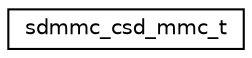 digraph "Graphical Class Hierarchy"
{
 // LATEX_PDF_SIZE
  edge [fontname="Helvetica",fontsize="10",labelfontname="Helvetica",labelfontsize="10"];
  node [fontname="Helvetica",fontsize="10",shape=record];
  rankdir="LR";
  Node0 [label="sdmmc_csd_mmc_t",height=0.2,width=0.4,color="black", fillcolor="white", style="filled",URL="$structsdmmc__csd__mmc__t.html",tooltip="CSD register structure for MMC."];
}
